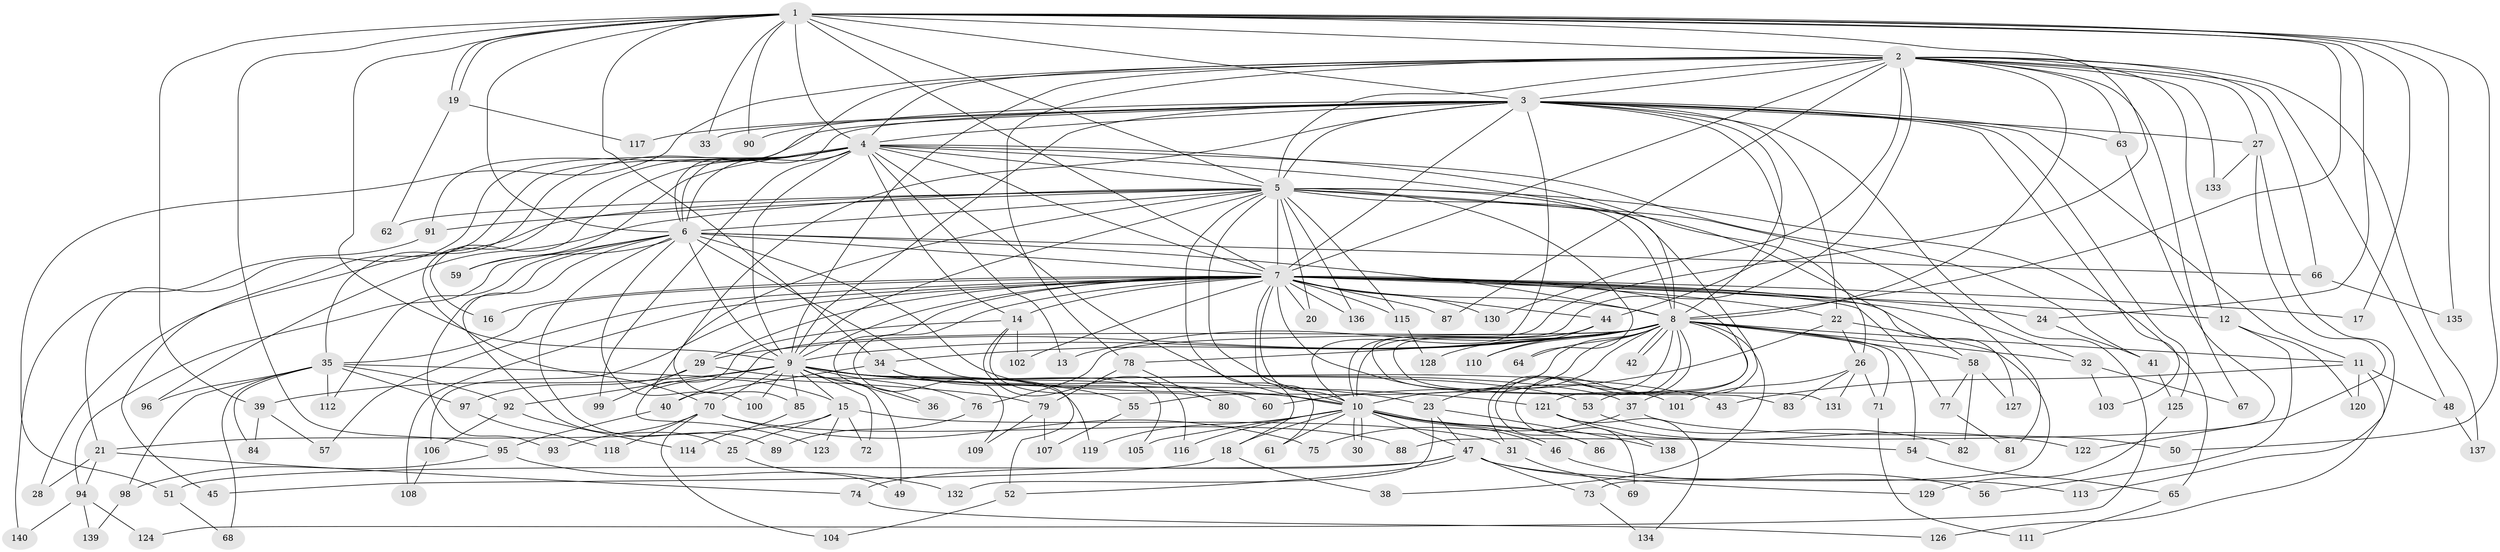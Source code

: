 // coarse degree distribution, {22: 0.027777777777777776, 19: 0.009259259259259259, 24: 0.009259259259259259, 21: 0.009259259259259259, 32: 0.009259259259259259, 30: 0.009259259259259259, 23: 0.009259259259259259, 20: 0.009259259259259259, 6: 0.009259259259259259, 4: 0.09259259259259259, 2: 0.5092592592592593, 5: 0.07407407407407407, 7: 0.018518518518518517, 3: 0.18518518518518517, 10: 0.009259259259259259, 9: 0.009259259259259259}
// Generated by graph-tools (version 1.1) at 2025/41/03/06/25 10:41:33]
// undirected, 140 vertices, 305 edges
graph export_dot {
graph [start="1"]
  node [color=gray90,style=filled];
  1;
  2;
  3;
  4;
  5;
  6;
  7;
  8;
  9;
  10;
  11;
  12;
  13;
  14;
  15;
  16;
  17;
  18;
  19;
  20;
  21;
  22;
  23;
  24;
  25;
  26;
  27;
  28;
  29;
  30;
  31;
  32;
  33;
  34;
  35;
  36;
  37;
  38;
  39;
  40;
  41;
  42;
  43;
  44;
  45;
  46;
  47;
  48;
  49;
  50;
  51;
  52;
  53;
  54;
  55;
  56;
  57;
  58;
  59;
  60;
  61;
  62;
  63;
  64;
  65;
  66;
  67;
  68;
  69;
  70;
  71;
  72;
  73;
  74;
  75;
  76;
  77;
  78;
  79;
  80;
  81;
  82;
  83;
  84;
  85;
  86;
  87;
  88;
  89;
  90;
  91;
  92;
  93;
  94;
  95;
  96;
  97;
  98;
  99;
  100;
  101;
  102;
  103;
  104;
  105;
  106;
  107;
  108;
  109;
  110;
  111;
  112;
  113;
  114;
  115;
  116;
  117;
  118;
  119;
  120;
  121;
  122;
  123;
  124;
  125;
  126;
  127;
  128;
  129;
  130;
  131;
  132;
  133;
  134;
  135;
  136;
  137;
  138;
  139;
  140;
  1 -- 2;
  1 -- 3;
  1 -- 4;
  1 -- 5;
  1 -- 6;
  1 -- 7;
  1 -- 8;
  1 -- 9;
  1 -- 10;
  1 -- 17;
  1 -- 19;
  1 -- 19;
  1 -- 24;
  1 -- 33;
  1 -- 34;
  1 -- 39;
  1 -- 50;
  1 -- 90;
  1 -- 95;
  1 -- 135;
  2 -- 3;
  2 -- 4;
  2 -- 5;
  2 -- 6;
  2 -- 7;
  2 -- 8;
  2 -- 9;
  2 -- 10;
  2 -- 12;
  2 -- 27;
  2 -- 48;
  2 -- 51;
  2 -- 63;
  2 -- 66;
  2 -- 67;
  2 -- 78;
  2 -- 87;
  2 -- 130;
  2 -- 133;
  2 -- 137;
  3 -- 4;
  3 -- 5;
  3 -- 6;
  3 -- 7;
  3 -- 8;
  3 -- 9;
  3 -- 10;
  3 -- 11;
  3 -- 22;
  3 -- 27;
  3 -- 33;
  3 -- 44;
  3 -- 63;
  3 -- 85;
  3 -- 90;
  3 -- 91;
  3 -- 103;
  3 -- 117;
  3 -- 124;
  3 -- 125;
  4 -- 5;
  4 -- 6;
  4 -- 7;
  4 -- 8;
  4 -- 9;
  4 -- 10;
  4 -- 13;
  4 -- 14;
  4 -- 16;
  4 -- 21;
  4 -- 26;
  4 -- 35;
  4 -- 41;
  4 -- 45;
  4 -- 59;
  4 -- 70;
  4 -- 99;
  5 -- 6;
  5 -- 7;
  5 -- 8;
  5 -- 9;
  5 -- 10;
  5 -- 15;
  5 -- 18;
  5 -- 20;
  5 -- 28;
  5 -- 37;
  5 -- 58;
  5 -- 62;
  5 -- 64;
  5 -- 65;
  5 -- 81;
  5 -- 91;
  5 -- 96;
  5 -- 115;
  5 -- 136;
  6 -- 7;
  6 -- 8;
  6 -- 9;
  6 -- 10;
  6 -- 25;
  6 -- 59;
  6 -- 66;
  6 -- 89;
  6 -- 93;
  6 -- 94;
  6 -- 100;
  6 -- 105;
  6 -- 112;
  7 -- 8;
  7 -- 9;
  7 -- 10;
  7 -- 12;
  7 -- 14;
  7 -- 16;
  7 -- 17;
  7 -- 20;
  7 -- 22;
  7 -- 24;
  7 -- 29;
  7 -- 32;
  7 -- 35;
  7 -- 36;
  7 -- 44;
  7 -- 57;
  7 -- 61;
  7 -- 77;
  7 -- 87;
  7 -- 101;
  7 -- 102;
  7 -- 106;
  7 -- 108;
  7 -- 109;
  7 -- 115;
  7 -- 121;
  7 -- 127;
  7 -- 130;
  7 -- 136;
  8 -- 9;
  8 -- 10;
  8 -- 11;
  8 -- 13;
  8 -- 23;
  8 -- 29;
  8 -- 31;
  8 -- 32;
  8 -- 34;
  8 -- 38;
  8 -- 40;
  8 -- 42;
  8 -- 42;
  8 -- 53;
  8 -- 54;
  8 -- 55;
  8 -- 58;
  8 -- 64;
  8 -- 69;
  8 -- 71;
  8 -- 76;
  8 -- 78;
  8 -- 86;
  8 -- 110;
  8 -- 128;
  9 -- 10;
  9 -- 15;
  9 -- 23;
  9 -- 36;
  9 -- 37;
  9 -- 39;
  9 -- 43;
  9 -- 49;
  9 -- 53;
  9 -- 70;
  9 -- 72;
  9 -- 76;
  9 -- 85;
  9 -- 92;
  9 -- 100;
  9 -- 119;
  9 -- 121;
  10 -- 18;
  10 -- 30;
  10 -- 30;
  10 -- 46;
  10 -- 46;
  10 -- 47;
  10 -- 54;
  10 -- 61;
  10 -- 86;
  10 -- 105;
  10 -- 116;
  10 -- 119;
  11 -- 43;
  11 -- 48;
  11 -- 120;
  11 -- 126;
  12 -- 56;
  12 -- 120;
  14 -- 80;
  14 -- 102;
  14 -- 116;
  14 -- 123;
  15 -- 21;
  15 -- 25;
  15 -- 31;
  15 -- 72;
  15 -- 123;
  18 -- 38;
  18 -- 45;
  19 -- 62;
  19 -- 117;
  21 -- 28;
  21 -- 74;
  21 -- 94;
  22 -- 26;
  22 -- 60;
  22 -- 73;
  23 -- 47;
  23 -- 132;
  23 -- 138;
  24 -- 41;
  25 -- 49;
  26 -- 71;
  26 -- 83;
  26 -- 101;
  26 -- 131;
  27 -- 113;
  27 -- 122;
  27 -- 133;
  29 -- 60;
  29 -- 97;
  29 -- 99;
  31 -- 69;
  32 -- 67;
  32 -- 103;
  34 -- 40;
  34 -- 52;
  34 -- 55;
  35 -- 68;
  35 -- 79;
  35 -- 84;
  35 -- 92;
  35 -- 96;
  35 -- 97;
  35 -- 98;
  35 -- 112;
  37 -- 50;
  37 -- 75;
  39 -- 57;
  39 -- 84;
  40 -- 95;
  41 -- 125;
  44 -- 83;
  44 -- 110;
  44 -- 131;
  46 -- 56;
  47 -- 51;
  47 -- 52;
  47 -- 73;
  47 -- 74;
  47 -- 113;
  47 -- 129;
  48 -- 137;
  51 -- 68;
  52 -- 104;
  53 -- 82;
  54 -- 65;
  55 -- 107;
  58 -- 77;
  58 -- 82;
  58 -- 127;
  63 -- 88;
  65 -- 111;
  66 -- 135;
  70 -- 75;
  70 -- 88;
  70 -- 93;
  70 -- 104;
  70 -- 118;
  71 -- 111;
  73 -- 134;
  74 -- 126;
  76 -- 89;
  77 -- 81;
  78 -- 79;
  78 -- 80;
  79 -- 107;
  79 -- 109;
  85 -- 114;
  91 -- 140;
  92 -- 106;
  92 -- 114;
  94 -- 124;
  94 -- 139;
  94 -- 140;
  95 -- 98;
  95 -- 132;
  97 -- 118;
  98 -- 139;
  106 -- 108;
  115 -- 128;
  121 -- 122;
  121 -- 134;
  121 -- 138;
  125 -- 129;
}
